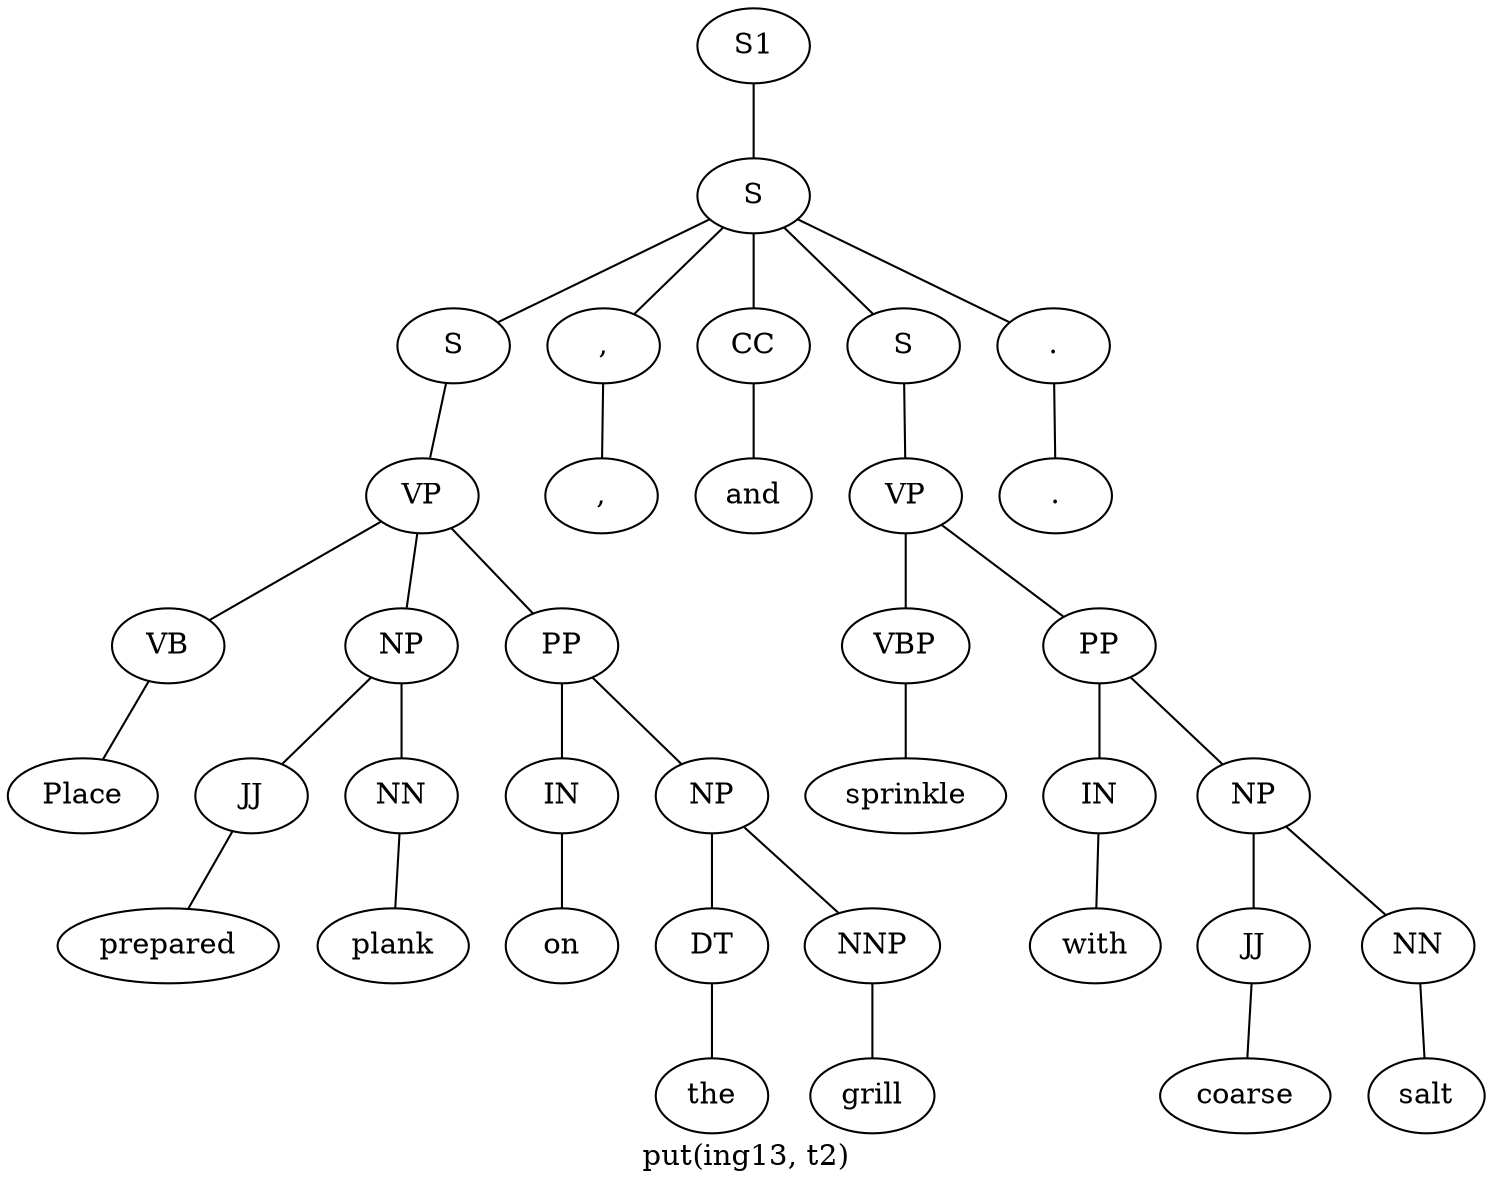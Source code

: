 graph SyntaxGraph {
	label = "put(ing13, t2)";
	Node0 [label="S1"];
	Node1 [label="S"];
	Node2 [label="S"];
	Node3 [label="VP"];
	Node4 [label="VB"];
	Node5 [label="Place"];
	Node6 [label="NP"];
	Node7 [label="JJ"];
	Node8 [label="prepared"];
	Node9 [label="NN"];
	Node10 [label="plank"];
	Node11 [label="PP"];
	Node12 [label="IN"];
	Node13 [label="on"];
	Node14 [label="NP"];
	Node15 [label="DT"];
	Node16 [label="the"];
	Node17 [label="NNP"];
	Node18 [label="grill"];
	Node19 [label=","];
	Node20 [label=","];
	Node21 [label="CC"];
	Node22 [label="and"];
	Node23 [label="S"];
	Node24 [label="VP"];
	Node25 [label="VBP"];
	Node26 [label="sprinkle"];
	Node27 [label="PP"];
	Node28 [label="IN"];
	Node29 [label="with"];
	Node30 [label="NP"];
	Node31 [label="JJ"];
	Node32 [label="coarse"];
	Node33 [label="NN"];
	Node34 [label="salt"];
	Node35 [label="."];
	Node36 [label="."];

	Node0 -- Node1;
	Node1 -- Node2;
	Node1 -- Node19;
	Node1 -- Node21;
	Node1 -- Node23;
	Node1 -- Node35;
	Node2 -- Node3;
	Node3 -- Node4;
	Node3 -- Node6;
	Node3 -- Node11;
	Node4 -- Node5;
	Node6 -- Node7;
	Node6 -- Node9;
	Node7 -- Node8;
	Node9 -- Node10;
	Node11 -- Node12;
	Node11 -- Node14;
	Node12 -- Node13;
	Node14 -- Node15;
	Node14 -- Node17;
	Node15 -- Node16;
	Node17 -- Node18;
	Node19 -- Node20;
	Node21 -- Node22;
	Node23 -- Node24;
	Node24 -- Node25;
	Node24 -- Node27;
	Node25 -- Node26;
	Node27 -- Node28;
	Node27 -- Node30;
	Node28 -- Node29;
	Node30 -- Node31;
	Node30 -- Node33;
	Node31 -- Node32;
	Node33 -- Node34;
	Node35 -- Node36;
}